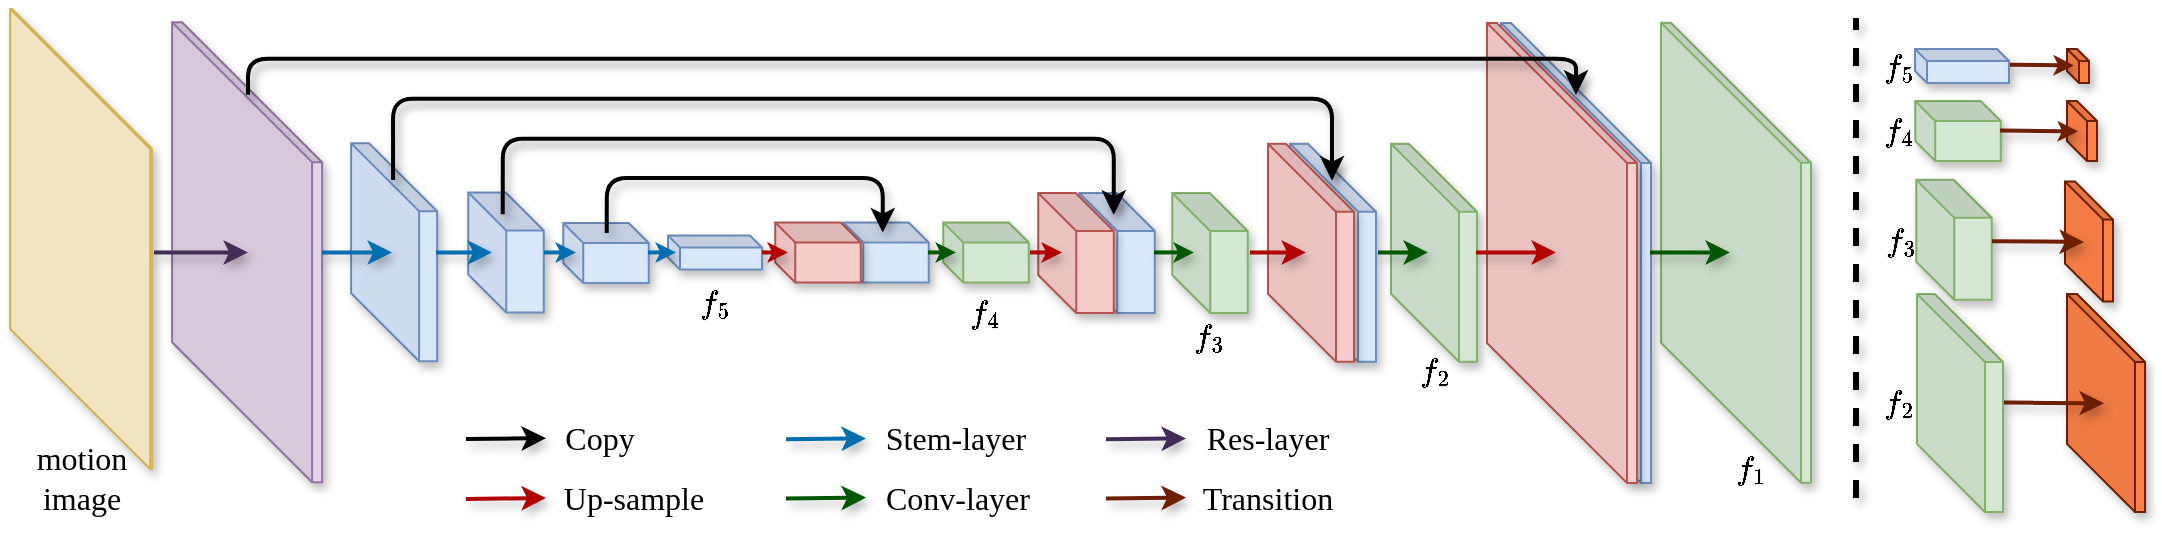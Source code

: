 <mxfile version="14.6.1" type="github">
  <diagram id="QA0bJ5i-_w0NXoJZr5kA" name="Page-1">
    <mxGraphModel dx="-527" dy="-1624" grid="1" gridSize="10" guides="1" tooltips="1" connect="1" arrows="1" fold="1" page="1" pageScale="1" pageWidth="850" pageHeight="1100" math="1" shadow="0">
      <root>
        <mxCell id="0" />
        <mxCell id="1" parent="0" />
        <mxCell id="taAj6aya3iwNu6nGRGRA-267" value="" style="shape=cube;whiteSpace=wrap;html=1;boundedLbl=1;backgroundOutline=1;darkOpacity=0.05;darkOpacity2=0.1;shadow=1;flipV=0;flipH=1;size=6;spacing=2;rotation=-90;strokeColor=#6D1F00;fontColor=#ffffff;fillColor=#FA8046;" vertex="1" parent="1">
          <mxGeometry x="2797.5" y="2368.5" width="17" height="11" as="geometry" />
        </mxCell>
        <mxCell id="taAj6aya3iwNu6nGRGRA-250" value="" style="shape=cube;whiteSpace=wrap;html=1;boundedLbl=1;backgroundOutline=1;darkOpacity=0.05;darkOpacity2=0.1;shadow=1;flipV=0;flipH=1;size=10;spacing=2;rotation=-90;strokeColor=#6D1F00;fontColor=#ffffff;fillColor=#FF8348;" vertex="1" parent="1">
          <mxGeometry x="2793" y="2399" width="30" height="15" as="geometry" />
        </mxCell>
        <mxCell id="taAj6aya3iwNu6nGRGRA-97" value="" style="shape=cube;whiteSpace=wrap;html=1;boundedLbl=1;backgroundOutline=1;darkOpacity=0.05;darkOpacity2=0.1;shadow=1;flipV=0;flipH=1;size=70;spacing=2;rotation=-90;fillColor=#d5e8d4;strokeColor=#82b366;" vertex="1" parent="1">
          <mxGeometry x="2520" y="2429.88" width="230" height="75" as="geometry" />
        </mxCell>
        <mxCell id="taAj6aya3iwNu6nGRGRA-98" value="" style="shape=cube;whiteSpace=wrap;html=1;boundedLbl=1;backgroundOutline=1;darkOpacity=0.05;darkOpacity2=0.1;shadow=1;flipV=0;flipH=1;size=10;spacing=2;rotation=-90;fillColor=#dae8fc;strokeColor=#6c8ebf;" vertex="1" parent="1">
          <mxGeometry x="2195" y="2445.88" width="30" height="42.75" as="geometry" />
        </mxCell>
        <mxCell id="taAj6aya3iwNu6nGRGRA-99" value="" style="shape=cube;whiteSpace=wrap;html=1;boundedLbl=1;backgroundOutline=1;darkOpacity=0.05;darkOpacity2=0.1;shadow=1;flipV=0;flipH=1;size=19;spacing=2;rotation=-90;fillColor=#dae8fc;strokeColor=#6c8ebf;" vertex="1" parent="1">
          <mxGeometry x="2295.5" y="2448.63" width="60" height="37.75" as="geometry" />
        </mxCell>
        <mxCell id="taAj6aya3iwNu6nGRGRA-100" value="" style="shape=cube;whiteSpace=wrap;html=1;boundedLbl=1;backgroundOutline=1;darkOpacity=0.05;darkOpacity2=0.1;shadow=1;flipV=0;flipH=1;size=10;spacing=2;rotation=-90;fillColor=#dae8fc;strokeColor=#6c8ebf;" vertex="1" parent="1">
          <mxGeometry x="2055" y="2446.13" width="30" height="42.75" as="geometry" />
        </mxCell>
        <mxCell id="taAj6aya3iwNu6nGRGRA-101" value="" style="shape=cube;whiteSpace=wrap;html=1;boundedLbl=1;backgroundOutline=1;darkOpacity=0.05;darkOpacity2=0.1;shadow=1;flipV=0;flipH=1;size=70;spacing=2;rotation=-90;fillColor=#e1d5e7;strokeColor=#9673a6;" vertex="1" parent="1">
          <mxGeometry x="1775.55" y="2429.63" width="230" height="75" as="geometry" />
        </mxCell>
        <mxCell id="taAj6aya3iwNu6nGRGRA-102" value="" style="shape=cube;whiteSpace=wrap;html=1;boundedLbl=1;backgroundOutline=1;darkOpacity=0.05;darkOpacity2=0.1;shadow=1;flipV=0;flipH=1;size=34;spacing=2;rotation=-90;fillColor=#dae8fc;strokeColor=#6c8ebf;" vertex="1" parent="1">
          <mxGeometry x="1909.55" y="2445.63" width="109" height="43" as="geometry" />
        </mxCell>
        <mxCell id="taAj6aya3iwNu6nGRGRA-103" value="" style="shape=cube;whiteSpace=wrap;html=1;boundedLbl=1;backgroundOutline=1;darkOpacity=0.05;darkOpacity2=0.1;shadow=1;flipV=0;flipH=1;size=19;spacing=2;rotation=-90;fillColor=#dae8fc;strokeColor=#6c8ebf;" vertex="1" parent="1">
          <mxGeometry x="1990" y="2448.38" width="60" height="37.75" as="geometry" />
        </mxCell>
        <mxCell id="taAj6aya3iwNu6nGRGRA-104" value="" style="shape=cube;whiteSpace=wrap;html=1;boundedLbl=1;backgroundOutline=1;darkOpacity=0.05;darkOpacity2=0.1;shadow=1;flipV=0;flipH=1;size=6;spacing=2;rotation=-90;fillColor=#dae8fc;strokeColor=#6c8ebf;" vertex="1" parent="1">
          <mxGeometry x="2116" y="2443.76" width="17" height="47" as="geometry" />
        </mxCell>
        <mxCell id="taAj6aya3iwNu6nGRGRA-105" value="" style="shape=cube;whiteSpace=wrap;html=1;boundedLbl=1;backgroundOutline=1;darkOpacity=0.05;darkOpacity2=0.1;shadow=1;flipV=0;flipH=1;size=10;spacing=2;rotation=-90;fillColor=#f8cecc;strokeColor=#b85450;" vertex="1" parent="1">
          <mxGeometry x="2161" y="2445.88" width="30" height="42.75" as="geometry" />
        </mxCell>
        <mxCell id="taAj6aya3iwNu6nGRGRA-106" value="" style="shape=cube;whiteSpace=wrap;html=1;boundedLbl=1;backgroundOutline=1;darkOpacity=0.05;darkOpacity2=0.1;shadow=1;flipV=0;flipH=1;size=19;spacing=2;rotation=-90;fillColor=#f8cecc;strokeColor=#b85450;" vertex="1" parent="1">
          <mxGeometry x="2275" y="2448.63" width="60" height="37.75" as="geometry" />
        </mxCell>
        <mxCell id="taAj6aya3iwNu6nGRGRA-107" value="" style="shape=cube;whiteSpace=wrap;html=1;boundedLbl=1;backgroundOutline=1;darkOpacity=0.05;darkOpacity2=0.1;shadow=1;flipV=0;flipH=1;size=10;spacing=2;rotation=-90;strokeColor=#82b366;fillColor=#d5e8d4;" vertex="1" parent="1">
          <mxGeometry x="2245" y="2445.88" width="30" height="42.75" as="geometry" />
        </mxCell>
        <mxCell id="taAj6aya3iwNu6nGRGRA-108" value="" style="shape=cube;whiteSpace=wrap;html=1;boundedLbl=1;backgroundOutline=1;darkOpacity=0.05;darkOpacity2=0.1;shadow=1;flipV=0;flipH=1;size=19;spacing=2;rotation=-90;fillColor=#d5e8d4;strokeColor=#82b366;" vertex="1" parent="1">
          <mxGeometry x="2342" y="2448.63" width="60" height="37.75" as="geometry" />
        </mxCell>
        <mxCell id="taAj6aya3iwNu6nGRGRA-109" value="" style="shape=cube;whiteSpace=wrap;html=1;boundedLbl=1;backgroundOutline=1;darkOpacity=0.05;darkOpacity2=0.1;shadow=1;flipV=0;flipH=1;size=34;spacing=2;rotation=-90;fillColor=#dae8fc;strokeColor=#6c8ebf;" vertex="1" parent="1">
          <mxGeometry x="2379" y="2445.88" width="109" height="43" as="geometry" />
        </mxCell>
        <mxCell id="taAj6aya3iwNu6nGRGRA-110" value="" style="shape=cube;whiteSpace=wrap;html=1;boundedLbl=1;backgroundOutline=1;darkOpacity=0.05;darkOpacity2=0.1;shadow=1;flipV=0;flipH=1;size=34;spacing=2;rotation=-90;fillColor=#f8cecc;strokeColor=#b85450;" vertex="1" parent="1">
          <mxGeometry x="2368" y="2445.88" width="109" height="43" as="geometry" />
        </mxCell>
        <mxCell id="taAj6aya3iwNu6nGRGRA-111" value="" style="shape=cube;whiteSpace=wrap;html=1;boundedLbl=1;backgroundOutline=1;darkOpacity=0.05;darkOpacity2=0.1;shadow=1;flipV=0;flipH=1;size=34;spacing=2;rotation=-90;fillColor=#d5e8d4;strokeColor=#82b366;" vertex="1" parent="1">
          <mxGeometry x="2429.5" y="2445.88" width="109" height="43" as="geometry" />
        </mxCell>
        <mxCell id="taAj6aya3iwNu6nGRGRA-112" value="" style="shape=cube;whiteSpace=wrap;html=1;boundedLbl=1;backgroundOutline=1;darkOpacity=0.05;darkOpacity2=0.1;shadow=1;flipV=0;flipH=1;size=70;spacing=2;rotation=-90;fillColor=#dae8fc;strokeColor=#6c8ebf;" vertex="1" parent="1">
          <mxGeometry x="2440" y="2430" width="230" height="75" as="geometry" />
        </mxCell>
        <mxCell id="taAj6aya3iwNu6nGRGRA-113" value="" style="shape=cube;whiteSpace=wrap;html=1;boundedLbl=1;backgroundOutline=1;darkOpacity=0.05;darkOpacity2=0.1;shadow=1;flipV=0;flipH=1;size=70;spacing=2;rotation=-90;fillColor=#f8cecc;strokeColor=#b85450;" vertex="1" parent="1">
          <mxGeometry x="2433" y="2430" width="230" height="75" as="geometry" />
        </mxCell>
        <mxCell id="taAj6aya3iwNu6nGRGRA-114" value="" style="endArrow=classic;html=1;rounded=1;shadow=1;" edge="1" parent="1">
          <mxGeometry width="50" height="50" relative="1" as="geometry">
            <mxPoint x="1891" y="2388" as="sourcePoint" />
            <mxPoint x="2555" y="2388" as="targetPoint" />
            <Array as="points">
              <mxPoint x="1891" y="2370" />
              <mxPoint x="2232" y="2370" />
              <mxPoint x="2555" y="2370" />
            </Array>
          </mxGeometry>
        </mxCell>
        <mxCell id="taAj6aya3iwNu6nGRGRA-135" value="" style="shape=cube;whiteSpace=wrap;html=1;boundedLbl=1;backgroundOutline=1;darkOpacity=0.05;darkOpacity2=0.1;shadow=1;flipV=0;flipH=1;size=70;spacing=2;rotation=-90;fillColor=#fff2cc;strokeColor=#d6b656;" vertex="1" parent="1">
          <mxGeometry x="1692.55" y="2425" width="230" height="71" as="geometry" />
        </mxCell>
        <mxCell id="taAj6aya3iwNu6nGRGRA-138" value="&lt;font face=&quot;Times New Roman&quot; style=&quot;font-size: 16px;&quot;&gt;motion image&lt;/font&gt;" style="text;html=1;strokeColor=none;fillColor=none;align=center;verticalAlign=middle;whiteSpace=wrap;rounded=0;shadow=1;fontSize=16;" vertex="1" parent="1">
          <mxGeometry x="1787.55" y="2570" width="40" height="20" as="geometry" />
        </mxCell>
        <mxCell id="taAj6aya3iwNu6nGRGRA-147" style="edgeStyle=orthogonalEdgeStyle;orthogonalLoop=1;jettySize=auto;html=1;exitX=0;exitY=0;exitDx=5;exitDy=37.75;exitPerimeter=0;entryX=0;entryY=0;entryDx=5;entryDy=37.75;entryPerimeter=0;rounded=1;strokeWidth=2;shadow=1;" edge="1" parent="1">
          <mxGeometry relative="1" as="geometry">
            <mxPoint x="2070.375" y="2457.505" as="sourcePoint" />
            <mxPoint x="2208.375" y="2457.255" as="targetPoint" />
            <Array as="points">
              <mxPoint x="2070" y="2430" />
              <mxPoint x="2208" y="2430" />
            </Array>
          </mxGeometry>
        </mxCell>
        <mxCell id="taAj6aya3iwNu6nGRGRA-148" style="edgeStyle=orthogonalEdgeStyle;orthogonalLoop=1;jettySize=auto;html=1;exitX=0;exitY=0;exitDx=9.5;exitDy=28.25;exitPerimeter=0;entryX=0;entryY=0;entryDx=9.5;entryDy=28.25;entryPerimeter=0;rounded=1;shadow=1;" edge="1" parent="1">
          <mxGeometry relative="1" as="geometry">
            <mxPoint x="2018.375" y="2447.755" as="sourcePoint" />
            <mxPoint x="2323.875" y="2448.005" as="targetPoint" />
            <Array as="points">
              <mxPoint x="2018" y="2410" />
              <mxPoint x="2324" y="2410" />
            </Array>
          </mxGeometry>
        </mxCell>
        <mxCell id="taAj6aya3iwNu6nGRGRA-149" style="edgeStyle=orthogonalEdgeStyle;orthogonalLoop=1;jettySize=auto;html=1;exitX=0;exitY=0;exitDx=17;exitDy=26;exitPerimeter=0;entryX=0;entryY=0;entryDx=17;entryDy=26;entryPerimeter=0;rounded=1;shadow=1;" edge="1" parent="1">
          <mxGeometry relative="1" as="geometry">
            <mxPoint x="1963.55" y="2430.63" as="sourcePoint" />
            <mxPoint x="2433" y="2430.88" as="targetPoint" />
            <Array as="points">
              <mxPoint x="1964" y="2390" />
              <mxPoint x="2433" y="2390" />
            </Array>
          </mxGeometry>
        </mxCell>
        <mxCell id="taAj6aya3iwNu6nGRGRA-180" value="" style="endArrow=classic;html=1;rounded=1;strokeWidth=2;shadow=1;" edge="1" parent="1">
          <mxGeometry width="50" height="50" relative="1" as="geometry">
            <mxPoint x="1891" y="2388.38" as="sourcePoint" />
            <mxPoint x="2555" y="2388.38" as="targetPoint" />
            <Array as="points">
              <mxPoint x="1891" y="2370.38" />
              <mxPoint x="2232" y="2370.38" />
              <mxPoint x="2555" y="2370.38" />
            </Array>
          </mxGeometry>
        </mxCell>
        <mxCell id="taAj6aya3iwNu6nGRGRA-181" style="edgeStyle=orthogonalEdgeStyle;orthogonalLoop=1;jettySize=auto;html=1;exitX=0;exitY=0;exitDx=17;exitDy=26;exitPerimeter=0;entryX=0;entryY=0;entryDx=17;entryDy=26;entryPerimeter=0;rounded=1;strokeWidth=2;shadow=1;" edge="1" parent="1">
          <mxGeometry relative="1" as="geometry">
            <mxPoint x="1963.55" y="2431.01" as="sourcePoint" />
            <mxPoint x="2433" y="2431.26" as="targetPoint" />
            <Array as="points">
              <mxPoint x="1964" y="2390.38" />
              <mxPoint x="2433" y="2390.38" />
            </Array>
          </mxGeometry>
        </mxCell>
        <mxCell id="taAj6aya3iwNu6nGRGRA-182" style="edgeStyle=orthogonalEdgeStyle;orthogonalLoop=1;jettySize=auto;html=1;exitX=0;exitY=0;exitDx=9.5;exitDy=28.25;exitPerimeter=0;entryX=0;entryY=0;entryDx=9.5;entryDy=28.25;entryPerimeter=0;rounded=1;strokeWidth=2;shadow=1;" edge="1" parent="1">
          <mxGeometry relative="1" as="geometry">
            <mxPoint x="2018.375" y="2448.135" as="sourcePoint" />
            <mxPoint x="2323.875" y="2448.385" as="targetPoint" />
            <Array as="points">
              <mxPoint x="2018" y="2410.38" />
              <mxPoint x="2324" y="2410.38" />
            </Array>
          </mxGeometry>
        </mxCell>
        <mxCell id="taAj6aya3iwNu6nGRGRA-208" value="" style="endArrow=classic;html=1;strokeWidth=2;fillColor=#76608a;strokeColor=#432D57;shadow=1;" edge="1" parent="1">
          <mxGeometry width="50" height="50" relative="1" as="geometry">
            <mxPoint x="1844" y="2467.22" as="sourcePoint" />
            <mxPoint x="1891" y="2467.23" as="targetPoint" />
          </mxGeometry>
        </mxCell>
        <mxCell id="taAj6aya3iwNu6nGRGRA-209" value="" style="endArrow=classic;html=1;strokeWidth=2;fillColor=#1ba1e2;strokeColor=#006EAF;shadow=1;" edge="1" parent="1">
          <mxGeometry width="50" height="50" relative="1" as="geometry">
            <mxPoint x="1928" y="2467.22" as="sourcePoint" />
            <mxPoint x="1963" y="2467.22" as="targetPoint" />
          </mxGeometry>
        </mxCell>
        <mxCell id="taAj6aya3iwNu6nGRGRA-210" value="" style="endArrow=classic;html=1;strokeWidth=2;fillColor=#1ba1e2;strokeColor=#006EAF;shadow=1;" edge="1" parent="1">
          <mxGeometry width="50" height="50" relative="1" as="geometry">
            <mxPoint x="1985" y="2467.22" as="sourcePoint" />
            <mxPoint x="2013" y="2467.22" as="targetPoint" />
          </mxGeometry>
        </mxCell>
        <mxCell id="taAj6aya3iwNu6nGRGRA-211" value="" style="endArrow=classic;html=1;strokeWidth=2;jumpSize=6;endSize=4;fillColor=#1ba1e2;strokeColor=#006EAF;shadow=1;" edge="1" parent="1">
          <mxGeometry width="50" height="50" relative="1" as="geometry">
            <mxPoint x="2039" y="2467.22" as="sourcePoint" />
            <mxPoint x="2055" y="2467.22" as="targetPoint" />
          </mxGeometry>
        </mxCell>
        <mxCell id="taAj6aya3iwNu6nGRGRA-212" value="" style="endArrow=classic;html=1;strokeWidth=2;jumpSize=6;endSize=4;fillColor=#1ba1e2;strokeColor=#006EAF;shadow=1;" edge="1" parent="1">
          <mxGeometry width="50" height="50" relative="1" as="geometry">
            <mxPoint x="2091" y="2467.22" as="sourcePoint" />
            <mxPoint x="2105" y="2467.22" as="targetPoint" />
          </mxGeometry>
        </mxCell>
        <mxCell id="taAj6aya3iwNu6nGRGRA-213" value="" style="endArrow=classic;html=1;strokeWidth=2;jumpSize=6;endSize=4;fillColor=#e51400;strokeColor=#B20000;shadow=1;" edge="1" parent="1">
          <mxGeometry width="50" height="50" relative="1" as="geometry">
            <mxPoint x="2148" y="2467.22" as="sourcePoint" />
            <mxPoint x="2161" y="2467.22" as="targetPoint" />
          </mxGeometry>
        </mxCell>
        <mxCell id="taAj6aya3iwNu6nGRGRA-214" value="" style="endArrow=classic;html=1;strokeWidth=2;jumpSize=6;endSize=4;fillColor=#008a00;strokeColor=#005700;shadow=1;" edge="1" parent="1">
          <mxGeometry width="50" height="50" relative="1" as="geometry">
            <mxPoint x="2231" y="2467.22" as="sourcePoint" />
            <mxPoint x="2245" y="2467.22" as="targetPoint" />
          </mxGeometry>
        </mxCell>
        <mxCell id="taAj6aya3iwNu6nGRGRA-215" value="" style="endArrow=classic;html=1;strokeWidth=2;jumpSize=6;endSize=4;fillColor=#e51400;strokeColor=#B20000;shadow=1;" edge="1" parent="1">
          <mxGeometry width="50" height="50" relative="1" as="geometry">
            <mxPoint x="2282" y="2467.22" as="sourcePoint" />
            <mxPoint x="2298" y="2467.22" as="targetPoint" />
          </mxGeometry>
        </mxCell>
        <mxCell id="taAj6aya3iwNu6nGRGRA-216" value="" style="endArrow=classic;html=1;strokeWidth=2;jumpSize=6;endSize=4;fillColor=#008a00;strokeColor=#005700;shadow=1;" edge="1" parent="1">
          <mxGeometry width="50" height="50" relative="1" as="geometry">
            <mxPoint x="2344" y="2467.22" as="sourcePoint" />
            <mxPoint x="2364" y="2467.22" as="targetPoint" />
          </mxGeometry>
        </mxCell>
        <mxCell id="taAj6aya3iwNu6nGRGRA-217" value="" style="endArrow=classic;html=1;strokeWidth=2;jumpSize=6;endSize=6;fillColor=#e51400;strokeColor=#B20000;shadow=1;" edge="1" parent="1">
          <mxGeometry width="50" height="50" relative="1" as="geometry">
            <mxPoint x="2392" y="2467.22" as="sourcePoint" />
            <mxPoint x="2420" y="2467.22" as="targetPoint" />
          </mxGeometry>
        </mxCell>
        <mxCell id="taAj6aya3iwNu6nGRGRA-218" value="" style="endArrow=classic;html=1;strokeWidth=2;jumpSize=6;endSize=6;fillColor=#008a00;strokeColor=#005700;shadow=1;" edge="1" parent="1">
          <mxGeometry width="50" height="50" relative="1" as="geometry">
            <mxPoint x="2456" y="2467.22" as="sourcePoint" />
            <mxPoint x="2481" y="2467.22" as="targetPoint" />
          </mxGeometry>
        </mxCell>
        <mxCell id="taAj6aya3iwNu6nGRGRA-219" value="" style="endArrow=classic;html=1;strokeWidth=2;jumpSize=6;endSize=6;fillColor=#e51400;strokeColor=#B20000;shadow=1;" edge="1" parent="1">
          <mxGeometry width="50" height="50" relative="1" as="geometry">
            <mxPoint x="2505" y="2467.22" as="sourcePoint" />
            <mxPoint x="2545" y="2467.22" as="targetPoint" />
          </mxGeometry>
        </mxCell>
        <mxCell id="taAj6aya3iwNu6nGRGRA-220" value="" style="endArrow=classic;html=1;strokeWidth=2;jumpSize=6;endSize=6;fillColor=#008a00;strokeColor=#005700;shadow=1;" edge="1" parent="1">
          <mxGeometry width="50" height="50" relative="1" as="geometry">
            <mxPoint x="2592" y="2467.22" as="sourcePoint" />
            <mxPoint x="2632" y="2467.22" as="targetPoint" />
          </mxGeometry>
        </mxCell>
        <mxCell id="taAj6aya3iwNu6nGRGRA-223" value="&lt;font face=&quot;Times New Roman&quot; style=&quot;font-size: 16px&quot;&gt;$$f_5$$&lt;/font&gt;" style="text;html=1;strokeColor=none;fillColor=none;align=center;verticalAlign=middle;whiteSpace=wrap;rounded=0;shadow=1;fontSize=16;" vertex="1" parent="1">
          <mxGeometry x="2105" y="2480.01" width="40" height="23.62" as="geometry" />
        </mxCell>
        <mxCell id="taAj6aya3iwNu6nGRGRA-225" value="&lt;font face=&quot;Times New Roman&quot; style=&quot;font-size: 16px&quot;&gt;$$f_4$$&lt;/font&gt;" style="text;html=1;strokeColor=none;fillColor=none;align=center;verticalAlign=middle;whiteSpace=wrap;rounded=0;shadow=1;fontSize=16;" vertex="1" parent="1">
          <mxGeometry x="2240" y="2485.63" width="40" height="23.62" as="geometry" />
        </mxCell>
        <mxCell id="taAj6aya3iwNu6nGRGRA-226" value="&lt;font face=&quot;Times New Roman&quot; style=&quot;font-size: 16px&quot;&gt;$$f_3$$&lt;/font&gt;" style="text;html=1;strokeColor=none;fillColor=none;align=center;verticalAlign=middle;whiteSpace=wrap;rounded=0;shadow=1;fontSize=16;" vertex="1" parent="1">
          <mxGeometry x="2352" y="2496.76" width="40" height="23.62" as="geometry" />
        </mxCell>
        <mxCell id="taAj6aya3iwNu6nGRGRA-227" value="&lt;font face=&quot;Times New Roman&quot; style=&quot;font-size: 16px&quot;&gt;$$f_2$$&lt;/font&gt;" style="text;html=1;strokeColor=none;fillColor=none;align=center;verticalAlign=middle;whiteSpace=wrap;rounded=0;shadow=1;fontSize=16;" vertex="1" parent="1">
          <mxGeometry x="2465" y="2514.25" width="40" height="23.62" as="geometry" />
        </mxCell>
        <mxCell id="taAj6aya3iwNu6nGRGRA-228" value="&lt;font face=&quot;Times New Roman&quot; style=&quot;font-size: 16px&quot;&gt;$$f_1$$&lt;/font&gt;" style="text;html=1;strokeColor=none;fillColor=none;align=center;verticalAlign=middle;whiteSpace=wrap;rounded=0;shadow=1;fontSize=16;" vertex="1" parent="1">
          <mxGeometry x="2623" y="2563" width="40" height="23.62" as="geometry" />
        </mxCell>
        <mxCell id="taAj6aya3iwNu6nGRGRA-229" value="" style="endArrow=classic;html=1;strokeWidth=2;fillColor=#76608a;strokeColor=#432D57;shadow=1;" edge="1" parent="1">
          <mxGeometry width="50" height="50" relative="1" as="geometry">
            <mxPoint x="2320" y="2560.66" as="sourcePoint" />
            <mxPoint x="2360" y="2560.19" as="targetPoint" />
          </mxGeometry>
        </mxCell>
        <mxCell id="taAj6aya3iwNu6nGRGRA-234" value="&lt;font face=&quot;Times New Roman&quot;&gt;Res-layer&lt;/font&gt;" style="text;html=1;strokeColor=none;fillColor=none;align=center;verticalAlign=middle;whiteSpace=wrap;rounded=0;shadow=1;fontSize=16;" vertex="1" parent="1">
          <mxGeometry x="2361.45" y="2550.19" width="79.55" height="20" as="geometry" />
        </mxCell>
        <mxCell id="taAj6aya3iwNu6nGRGRA-235" value="" style="endArrow=classic;html=1;strokeWidth=2;fillColor=#1ba1e2;strokeColor=#006EAF;shadow=1;" edge="1" parent="1">
          <mxGeometry width="50" height="50" relative="1" as="geometry">
            <mxPoint x="2160" y="2560.66" as="sourcePoint" />
            <mxPoint x="2200" y="2560.19" as="targetPoint" />
          </mxGeometry>
        </mxCell>
        <mxCell id="taAj6aya3iwNu6nGRGRA-236" value="&lt;font face=&quot;Times New Roman&quot;&gt;Stem-layer&lt;/font&gt;" style="text;html=1;strokeColor=none;fillColor=none;align=center;verticalAlign=middle;whiteSpace=wrap;rounded=0;shadow=1;fontSize=16;" vertex="1" parent="1">
          <mxGeometry x="2205" y="2550.19" width="79.55" height="20" as="geometry" />
        </mxCell>
        <mxCell id="taAj6aya3iwNu6nGRGRA-237" value="" style="endArrow=classic;html=1;strokeWidth=2;fillColor=#e51400;strokeColor=#B20000;shadow=1;" edge="1" parent="1">
          <mxGeometry width="50" height="50" relative="1" as="geometry">
            <mxPoint x="2000" y="2590.47" as="sourcePoint" />
            <mxPoint x="2040" y="2590.0" as="targetPoint" />
          </mxGeometry>
        </mxCell>
        <mxCell id="taAj6aya3iwNu6nGRGRA-238" value="&lt;span style=&quot;font-family: &amp;#34;times new roman&amp;#34;&quot;&gt;Up-sample&lt;/span&gt;" style="text;html=1;strokeColor=none;fillColor=none;align=center;verticalAlign=middle;whiteSpace=wrap;rounded=0;shadow=1;fontSize=16;" vertex="1" parent="1">
          <mxGeometry x="2044.45" y="2579.81" width="79.55" height="20.19" as="geometry" />
        </mxCell>
        <mxCell id="taAj6aya3iwNu6nGRGRA-239" value="" style="endArrow=classic;html=1;strokeWidth=2;fillColor=#008a00;strokeColor=#005700;shadow=1;" edge="1" parent="1">
          <mxGeometry width="50" height="50" relative="1" as="geometry">
            <mxPoint x="2160" y="2590.28" as="sourcePoint" />
            <mxPoint x="2200" y="2589.81" as="targetPoint" />
          </mxGeometry>
        </mxCell>
        <mxCell id="taAj6aya3iwNu6nGRGRA-240" value="&lt;font face=&quot;Times New Roman&quot;&gt;Conv-layer&lt;/font&gt;" style="text;html=1;strokeColor=none;fillColor=none;align=center;verticalAlign=middle;whiteSpace=wrap;rounded=0;shadow=1;fontSize=16;" vertex="1" parent="1">
          <mxGeometry x="2201.45" y="2579.81" width="89.55" height="20" as="geometry" />
        </mxCell>
        <mxCell id="taAj6aya3iwNu6nGRGRA-241" value="" style="endArrow=classic;html=1;strokeWidth=2;fillColor=#e51400;shadow=1;" edge="1" parent="1">
          <mxGeometry width="50" height="50" relative="1" as="geometry">
            <mxPoint x="2000" y="2560.56" as="sourcePoint" />
            <mxPoint x="2040" y="2560.09" as="targetPoint" />
          </mxGeometry>
        </mxCell>
        <mxCell id="taAj6aya3iwNu6nGRGRA-242" value="&lt;span style=&quot;font-family: &amp;#34;times new roman&amp;#34;&quot;&gt;Copy&lt;/span&gt;" style="text;html=1;strokeColor=none;fillColor=none;align=center;verticalAlign=middle;whiteSpace=wrap;rounded=0;shadow=1;fontSize=16;" vertex="1" parent="1">
          <mxGeometry x="2026.5" y="2550.19" width="79.55" height="20.19" as="geometry" />
        </mxCell>
        <mxCell id="taAj6aya3iwNu6nGRGRA-249" value="" style="shape=cube;whiteSpace=wrap;html=1;boundedLbl=1;backgroundOutline=1;darkOpacity=0.05;darkOpacity2=0.1;shadow=1;flipV=0;flipH=1;size=10;spacing=2;rotation=-90;strokeColor=#82b366;fillColor=#d5e8d4;" vertex="1" parent="1">
          <mxGeometry x="2731" y="2385.12" width="30" height="42.75" as="geometry" />
        </mxCell>
        <mxCell id="taAj6aya3iwNu6nGRGRA-253" value="" style="endArrow=classic;html=1;shadow=1;fontSize=16;endSize=4;strokeColor=#6D1F00;strokeWidth=2;fillColor=#a0522d;" edge="1" parent="1">
          <mxGeometry width="50" height="50" relative="1" as="geometry">
            <mxPoint x="2767" y="2406.3" as="sourcePoint" />
            <mxPoint x="2806" y="2406.687" as="targetPoint" />
          </mxGeometry>
        </mxCell>
        <mxCell id="taAj6aya3iwNu6nGRGRA-254" value="&lt;font face=&quot;Times New Roman&quot; style=&quot;font-size: 16px&quot;&gt;$$f_4$$&lt;/font&gt;" style="text;html=1;strokeColor=none;fillColor=none;align=center;verticalAlign=middle;whiteSpace=wrap;rounded=0;shadow=1;fontSize=16;" vertex="1" parent="1">
          <mxGeometry x="2696.5" y="2394.68" width="40" height="23.62" as="geometry" />
        </mxCell>
        <mxCell id="taAj6aya3iwNu6nGRGRA-257" value="" style="endArrow=none;dashed=1;html=1;strokeWidth=3;shadow=1;fontSize=16;endSize=4;" edge="1" parent="1">
          <mxGeometry width="50" height="50" relative="1" as="geometry">
            <mxPoint x="2695" y="2590" as="sourcePoint" />
            <mxPoint x="2695" y="2350" as="targetPoint" />
          </mxGeometry>
        </mxCell>
        <mxCell id="taAj6aya3iwNu6nGRGRA-258" value="" style="shape=cube;whiteSpace=wrap;html=1;boundedLbl=1;backgroundOutline=1;darkOpacity=0.05;darkOpacity2=0.1;shadow=1;flipV=0;flipH=1;size=6;spacing=2;rotation=-90;fillColor=#dae8fc;strokeColor=#6c8ebf;" vertex="1" parent="1">
          <mxGeometry x="2739.5" y="2350.5" width="17" height="47" as="geometry" />
        </mxCell>
        <mxCell id="taAj6aya3iwNu6nGRGRA-260" value="" style="shape=cube;whiteSpace=wrap;html=1;boundedLbl=1;backgroundOutline=1;darkOpacity=0.05;darkOpacity2=0.1;shadow=1;flipV=0;flipH=1;size=19;spacing=2;rotation=-90;fillColor=#d5e8d4;strokeColor=#82b366;" vertex="1" parent="1">
          <mxGeometry x="2714" y="2442.01" width="60" height="37.75" as="geometry" />
        </mxCell>
        <mxCell id="taAj6aya3iwNu6nGRGRA-261" value="" style="shape=cube;whiteSpace=wrap;html=1;boundedLbl=1;backgroundOutline=1;darkOpacity=0.05;darkOpacity2=0.1;shadow=1;flipV=0;flipH=1;size=34;spacing=2;rotation=-90;fillColor=#d5e8d4;strokeColor=#82b366;" vertex="1" parent="1">
          <mxGeometry x="2692.5" y="2520.97" width="109" height="43" as="geometry" />
        </mxCell>
        <mxCell id="taAj6aya3iwNu6nGRGRA-263" value="" style="endArrow=classic;html=1;shadow=1;fontSize=16;endSize=4;strokeColor=#6D1F00;strokeWidth=2;fillColor=#a0522d;" edge="1" parent="1">
          <mxGeometry width="50" height="50" relative="1" as="geometry">
            <mxPoint x="2772" y="2373.36" as="sourcePoint" />
            <mxPoint x="2804" y="2373.747" as="targetPoint" />
          </mxGeometry>
        </mxCell>
        <mxCell id="taAj6aya3iwNu6nGRGRA-266" value="&lt;font face=&quot;Times New Roman&quot; style=&quot;font-size: 16px&quot;&gt;$$f_5$$&lt;/font&gt;" style="text;html=1;strokeColor=none;fillColor=none;align=center;verticalAlign=middle;whiteSpace=wrap;rounded=0;shadow=1;fontSize=16;" vertex="1" parent="1">
          <mxGeometry x="2696.5" y="2362.19" width="40" height="23.62" as="geometry" />
        </mxCell>
        <mxCell id="taAj6aya3iwNu6nGRGRA-268" value="&lt;font face=&quot;Times New Roman&quot; style=&quot;font-size: 16px&quot;&gt;$$f_3$$&lt;/font&gt;" style="text;html=1;strokeColor=none;fillColor=none;align=center;verticalAlign=middle;whiteSpace=wrap;rounded=0;shadow=1;fontSize=16;" vertex="1" parent="1">
          <mxGeometry x="2697.5" y="2449.07" width="40" height="23.62" as="geometry" />
        </mxCell>
        <mxCell id="taAj6aya3iwNu6nGRGRA-269" value="&lt;font face=&quot;Times New Roman&quot; style=&quot;font-size: 16px&quot;&gt;$$f_2$$&lt;/font&gt;" style="text;html=1;strokeColor=none;fillColor=none;align=center;verticalAlign=middle;whiteSpace=wrap;rounded=0;shadow=1;fontSize=16;" vertex="1" parent="1">
          <mxGeometry x="2696.5" y="2530.66" width="40" height="23.62" as="geometry" />
        </mxCell>
        <mxCell id="taAj6aya3iwNu6nGRGRA-270" value="" style="shape=cube;whiteSpace=wrap;html=1;boundedLbl=1;backgroundOutline=1;darkOpacity=0.05;darkOpacity2=0.1;shadow=1;flipV=0;flipH=1;size=19;spacing=2;rotation=-90;strokeColor=#6D1F00;fontColor=#ffffff;fillColor=#FF8348;" vertex="1" parent="1">
          <mxGeometry x="2781.5" y="2449.78" width="60" height="24" as="geometry" />
        </mxCell>
        <mxCell id="taAj6aya3iwNu6nGRGRA-271" value="" style="shape=cube;whiteSpace=wrap;html=1;boundedLbl=1;backgroundOutline=1;darkOpacity=0.05;darkOpacity2=0.1;shadow=1;flipV=0;flipH=1;size=34;spacing=2;rotation=-90;strokeColor=#6D1F00;fontColor=#ffffff;fillColor=#FC8147;" vertex="1" parent="1">
          <mxGeometry x="2765.52" y="2522.96" width="109" height="39.03" as="geometry" />
        </mxCell>
        <mxCell id="taAj6aya3iwNu6nGRGRA-273" value="" style="endArrow=classic;html=1;shadow=1;fontSize=16;endSize=6;strokeColor=#6D1F00;strokeWidth=2;fillColor=#a0522d;" edge="1" parent="1">
          <mxGeometry width="50" height="50" relative="1" as="geometry">
            <mxPoint x="2763" y="2461.59" as="sourcePoint" />
            <mxPoint x="2809" y="2461.977" as="targetPoint" />
          </mxGeometry>
        </mxCell>
        <mxCell id="taAj6aya3iwNu6nGRGRA-274" value="" style="endArrow=classic;html=1;shadow=1;fontSize=16;endSize=6;strokeColor=#6D1F00;strokeWidth=2;fillColor=#a0522d;" edge="1" parent="1">
          <mxGeometry width="50" height="50" relative="1" as="geometry">
            <mxPoint x="2769" y="2542.28" as="sourcePoint" />
            <mxPoint x="2819" y="2542.667" as="targetPoint" />
          </mxGeometry>
        </mxCell>
        <mxCell id="taAj6aya3iwNu6nGRGRA-275" value="" style="endArrow=classic;html=1;strokeWidth=2;fillColor=#a0522d;strokeColor=#6D1F00;shadow=1;" edge="1" parent="1">
          <mxGeometry width="50" height="50" relative="1" as="geometry">
            <mxPoint x="2320" y="2590.28" as="sourcePoint" />
            <mxPoint x="2360" y="2589.81" as="targetPoint" />
          </mxGeometry>
        </mxCell>
        <mxCell id="taAj6aya3iwNu6nGRGRA-276" value="&lt;font face=&quot;Times New Roman&quot;&gt;Transition&lt;/font&gt;" style="text;html=1;strokeColor=none;fillColor=none;align=center;verticalAlign=middle;whiteSpace=wrap;rounded=0;shadow=1;fontSize=16;" vertex="1" parent="1">
          <mxGeometry x="2356.45" y="2579.81" width="89.55" height="20" as="geometry" />
        </mxCell>
      </root>
    </mxGraphModel>
  </diagram>
</mxfile>
